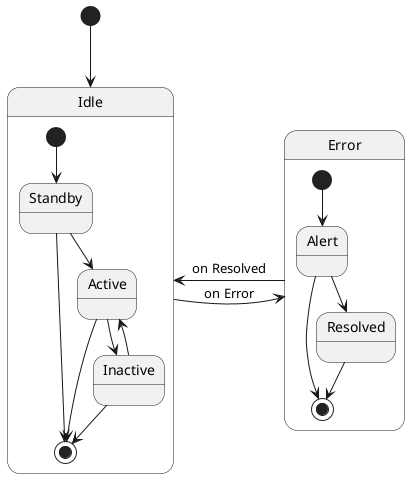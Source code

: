 @startuml
[*] --> Idle

state Idle {
  [*] --> Standby
  Standby --> [*]
  Standby --> Active
  Active --> [*]
  Active --> Inactive
  Inactive --> [*]
  Inactive --> Active
}

state Error {
  [*] --> Alert
  Alert --> [*]
  Alert --> Resolved
  Resolved --> [*]
}

Idle --right-> Error : on Error
Error -right-> Idle : on Resolved
@enduml
